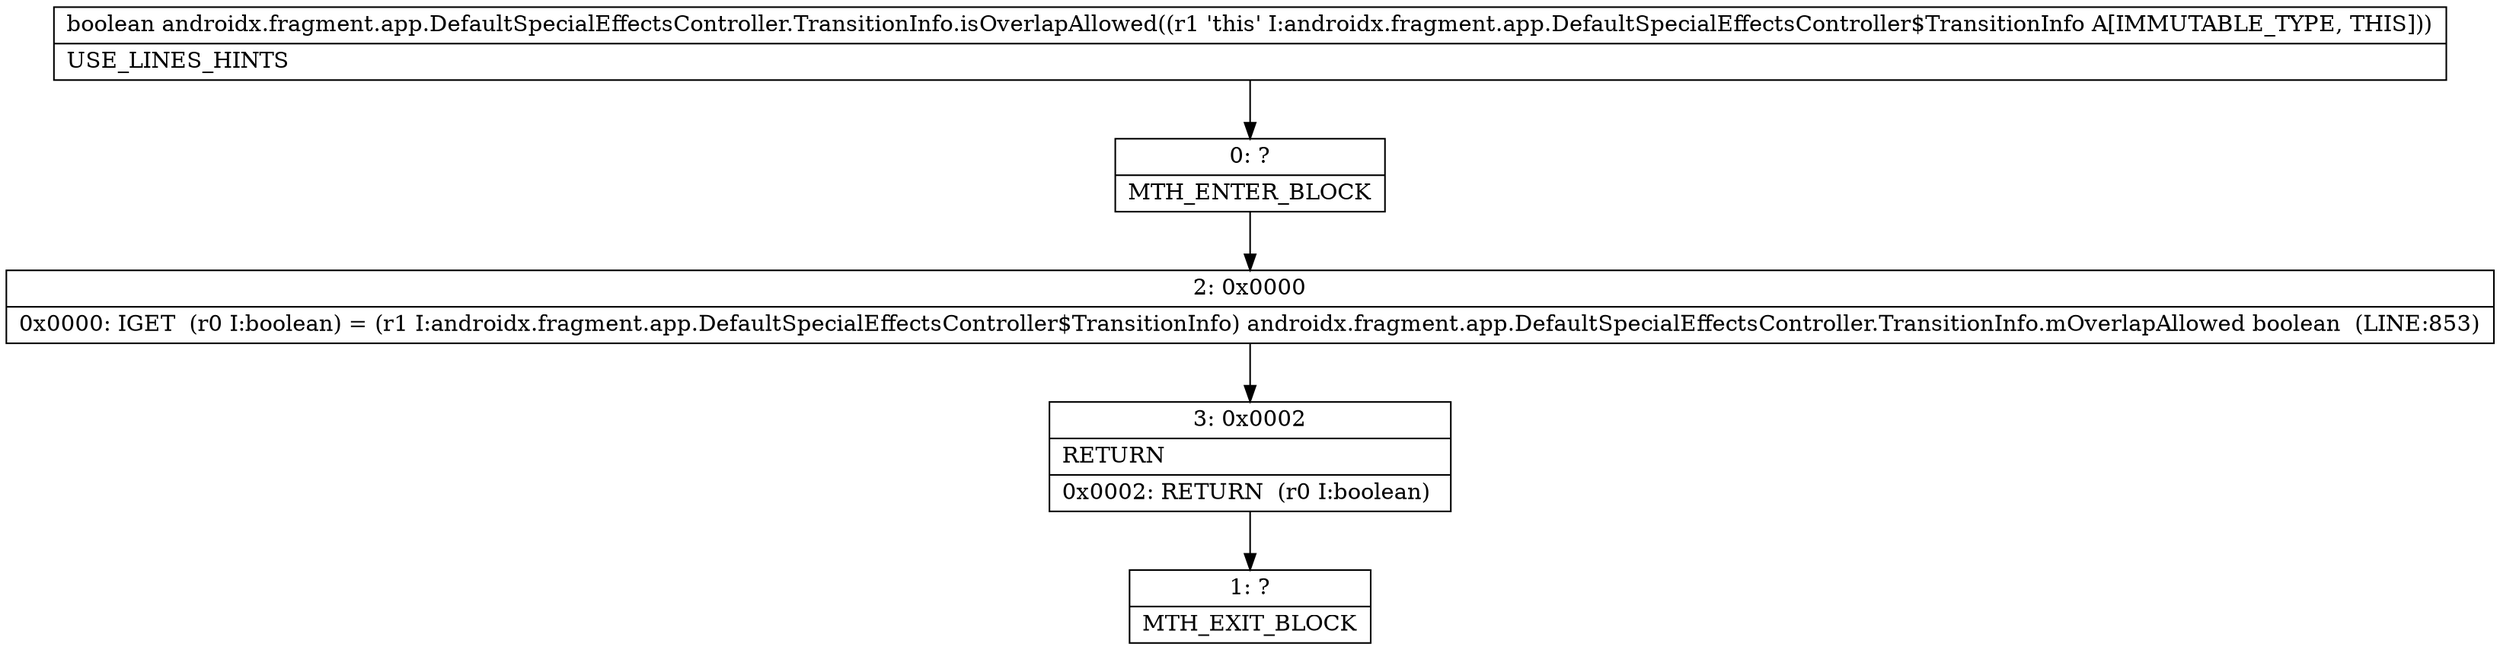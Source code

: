 digraph "CFG forandroidx.fragment.app.DefaultSpecialEffectsController.TransitionInfo.isOverlapAllowed()Z" {
Node_0 [shape=record,label="{0\:\ ?|MTH_ENTER_BLOCK\l}"];
Node_2 [shape=record,label="{2\:\ 0x0000|0x0000: IGET  (r0 I:boolean) = (r1 I:androidx.fragment.app.DefaultSpecialEffectsController$TransitionInfo) androidx.fragment.app.DefaultSpecialEffectsController.TransitionInfo.mOverlapAllowed boolean  (LINE:853)\l}"];
Node_3 [shape=record,label="{3\:\ 0x0002|RETURN\l|0x0002: RETURN  (r0 I:boolean) \l}"];
Node_1 [shape=record,label="{1\:\ ?|MTH_EXIT_BLOCK\l}"];
MethodNode[shape=record,label="{boolean androidx.fragment.app.DefaultSpecialEffectsController.TransitionInfo.isOverlapAllowed((r1 'this' I:androidx.fragment.app.DefaultSpecialEffectsController$TransitionInfo A[IMMUTABLE_TYPE, THIS]))  | USE_LINES_HINTS\l}"];
MethodNode -> Node_0;Node_0 -> Node_2;
Node_2 -> Node_3;
Node_3 -> Node_1;
}

